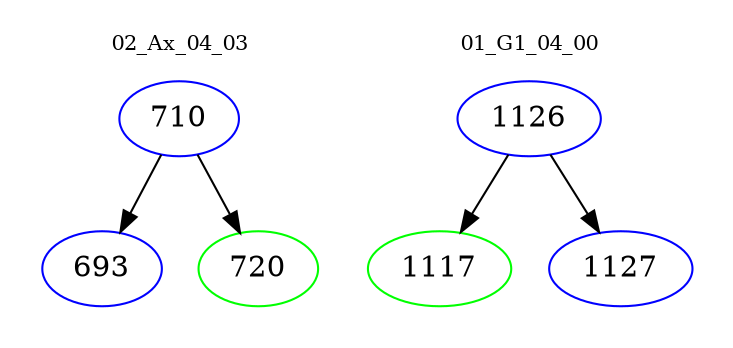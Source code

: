 digraph{
subgraph cluster_0 {
color = white
label = "02_Ax_04_03";
fontsize=10;
T0_710 [label="710", color="blue"]
T0_710 -> T0_693 [color="black"]
T0_693 [label="693", color="blue"]
T0_710 -> T0_720 [color="black"]
T0_720 [label="720", color="green"]
}
subgraph cluster_1 {
color = white
label = "01_G1_04_00";
fontsize=10;
T1_1126 [label="1126", color="blue"]
T1_1126 -> T1_1117 [color="black"]
T1_1117 [label="1117", color="green"]
T1_1126 -> T1_1127 [color="black"]
T1_1127 [label="1127", color="blue"]
}
}

